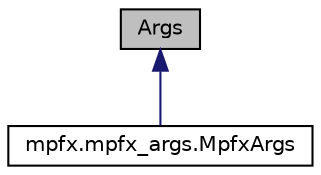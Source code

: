 digraph G
{
  edge [fontname="Helvetica",fontsize="10",labelfontname="Helvetica",labelfontsize="10"];
  node [fontname="Helvetica",fontsize="10",shape=record];
  Node1 [label="Args",height=0.2,width=0.4,color="black", fillcolor="grey75", style="filled" fontcolor="black"];
  Node1 -> Node2 [dir=back,color="midnightblue",fontsize="10",style="solid",fontname="Helvetica"];
  Node2 [label="mpfx.mpfx_args.MpfxArgs",height=0.2,width=0.4,color="black", fillcolor="white", style="filled",URL="$classmpfx_1_1mpfx__args_1_1MpfxArgs.html",tooltip="Management of command-line options."];
}
